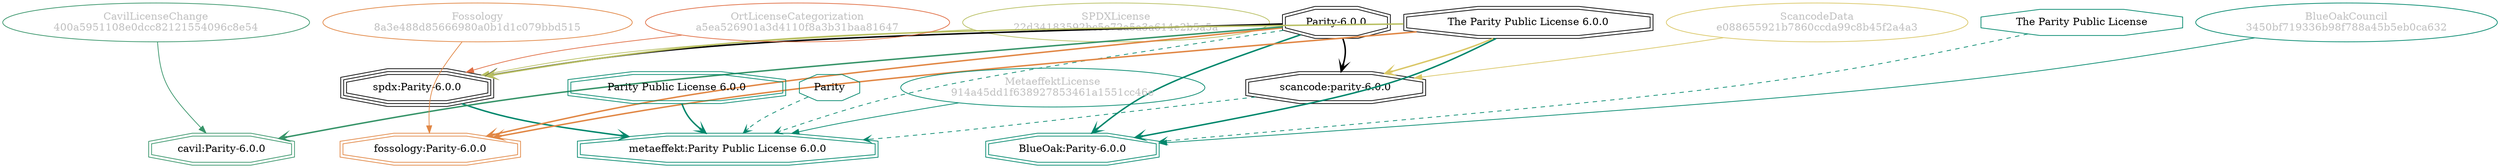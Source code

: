 strict digraph {
    node [shape=box];
    graph [splines=curved];
    3631 [label="SPDXLicense\n22d34183592bc5e72a5a3a614e2b5a5a"
         ,fontcolor=gray
         ,color="#b8bf62"
         ,fillcolor="beige;1"
         ,shape=ellipse];
    3632 [label="spdx:Parity-6.0.0"
         ,shape=tripleoctagon];
    3633 [label="Parity-6.0.0"
         ,shape=doubleoctagon];
    3634 [label="The Parity Public License 6.0.0"
         ,shape=doubleoctagon];
    9247 [label="BlueOakCouncil\n3450bf719336b98f788a45b5eb0ca632"
         ,fontcolor=gray
         ,color="#00876c"
         ,fillcolor="beige;1"
         ,shape=ellipse];
    9248 [label="BlueOak:Parity-6.0.0"
         ,color="#00876c"
         ,shape=doubleoctagon];
    9249 [label="The Parity Public License"
         ,color="#00876c"
         ,shape=octagon];
    22076 [label="ScancodeData\ne088655921b7860ccda99c8b45f2a4a3"
          ,fontcolor=gray
          ,color="#dac767"
          ,fillcolor="beige;1"
          ,shape=ellipse];
    22077 [label="scancode:parity-6.0.0"
          ,shape=doubleoctagon];
    27923 [label="Fossology\n8a3e488d85666980a0b1d1c079bbd515"
          ,fontcolor=gray
          ,color="#e18745"
          ,fillcolor="beige;1"
          ,shape=ellipse];
    27924 [label="fossology:Parity-6.0.0"
          ,color="#e18745"
          ,shape=doubleoctagon];
    35168 [label="OrtLicenseCategorization\na5ea526901a3d4110f8a3b31baa81647"
          ,fontcolor=gray
          ,color="#e06f45"
          ,fillcolor="beige;1"
          ,shape=ellipse];
    37388 [label="CavilLicenseChange\n400a5951108e0dcc82121554096c8e54"
          ,fontcolor=gray
          ,color="#379469"
          ,fillcolor="beige;1"
          ,shape=ellipse];
    37389 [label="cavil:Parity-6.0.0"
          ,color="#379469"
          ,shape=doubleoctagon];
    47594 [label=Parity
          ,color="#00876c"
          ,shape=octagon];
    47595 [label="MetaeffektLicense\n914a45dd1f638927853461a1551cc46e"
          ,fontcolor=gray
          ,color="#00876c"
          ,fillcolor="beige;1"
          ,shape=ellipse];
    47596 [label="metaeffekt:Parity Public License 6.0.0"
          ,color="#00876c"
          ,shape=doubleoctagon];
    47597 [label="Parity Public License 6.0.0"
          ,color="#00876c"
          ,shape=doubleoctagon];
    3631 -> 3632 [weight=0.5
                 ,color="#b8bf62"];
    3632 -> 47596 [style=bold
                  ,arrowhead=vee
                  ,weight=0.7
                  ,color="#00876c"];
    3633 -> 3632 [style=bold
                 ,arrowhead=vee
                 ,weight=0.7];
    3633 -> 9248 [style=bold
                 ,arrowhead=vee
                 ,weight=0.7
                 ,color="#00876c"];
    3633 -> 22077 [style=bold
                  ,arrowhead=vee
                  ,weight=0.7];
    3633 -> 27924 [style=bold
                  ,arrowhead=vee
                  ,weight=0.7
                  ,color="#e18745"];
    3633 -> 37389 [style=bold
                  ,arrowhead=vee
                  ,weight=0.7
                  ,color="#379469"];
    3633 -> 37389 [style=bold
                  ,arrowhead=vee
                  ,weight=0.7
                  ,color="#379469"];
    3633 -> 47596 [style=dashed
                  ,arrowhead=vee
                  ,weight=0.5
                  ,color="#00876c"];
    3634 -> 3632 [style=bold
                 ,arrowhead=vee
                 ,weight=0.7
                 ,color="#b8bf62"];
    3634 -> 9248 [style=bold
                 ,arrowhead=vee
                 ,weight=0.7
                 ,color="#00876c"];
    3634 -> 22077 [style=bold
                  ,arrowhead=vee
                  ,weight=0.7
                  ,color="#dac767"];
    3634 -> 27924 [style=bold
                  ,arrowhead=vee
                  ,weight=0.7
                  ,color="#e18745"];
    9247 -> 9248 [weight=0.5
                 ,color="#00876c"];
    9249 -> 9248 [style=dashed
                 ,arrowhead=vee
                 ,weight=0.5
                 ,color="#00876c"];
    22076 -> 22077 [weight=0.5
                   ,color="#dac767"];
    22077 -> 47596 [style=dashed
                   ,arrowhead=vee
                   ,weight=0.5
                   ,color="#00876c"];
    27923 -> 27924 [weight=0.5
                   ,color="#e18745"];
    35168 -> 3632 [weight=0.5
                  ,color="#e06f45"];
    37388 -> 37389 [weight=0.5
                   ,color="#379469"];
    47594 -> 47596 [style=dashed
                   ,arrowhead=vee
                   ,weight=0.5
                   ,color="#00876c"];
    47595 -> 47596 [weight=0.5
                   ,color="#00876c"];
    47597 -> 47596 [style=bold
                   ,arrowhead=vee
                   ,weight=0.7
                   ,color="#00876c"];
    47597 -> 47596 [style=bold
                   ,arrowhead=vee
                   ,weight=0.7
                   ,color="#00876c"];
}
